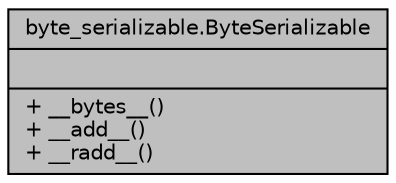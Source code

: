 digraph "byte_serializable.ByteSerializable"
{
 // LATEX_PDF_SIZE
  edge [fontname="Helvetica",fontsize="10",labelfontname="Helvetica",labelfontsize="10"];
  node [fontname="Helvetica",fontsize="10",shape=record];
  Node1 [label="{byte_serializable.ByteSerializable\n||+ __bytes__()\l+ __add__()\l+ __radd__()\l}",height=0.2,width=0.4,color="black", fillcolor="grey75", style="filled", fontcolor="black",tooltip=" "];
}
